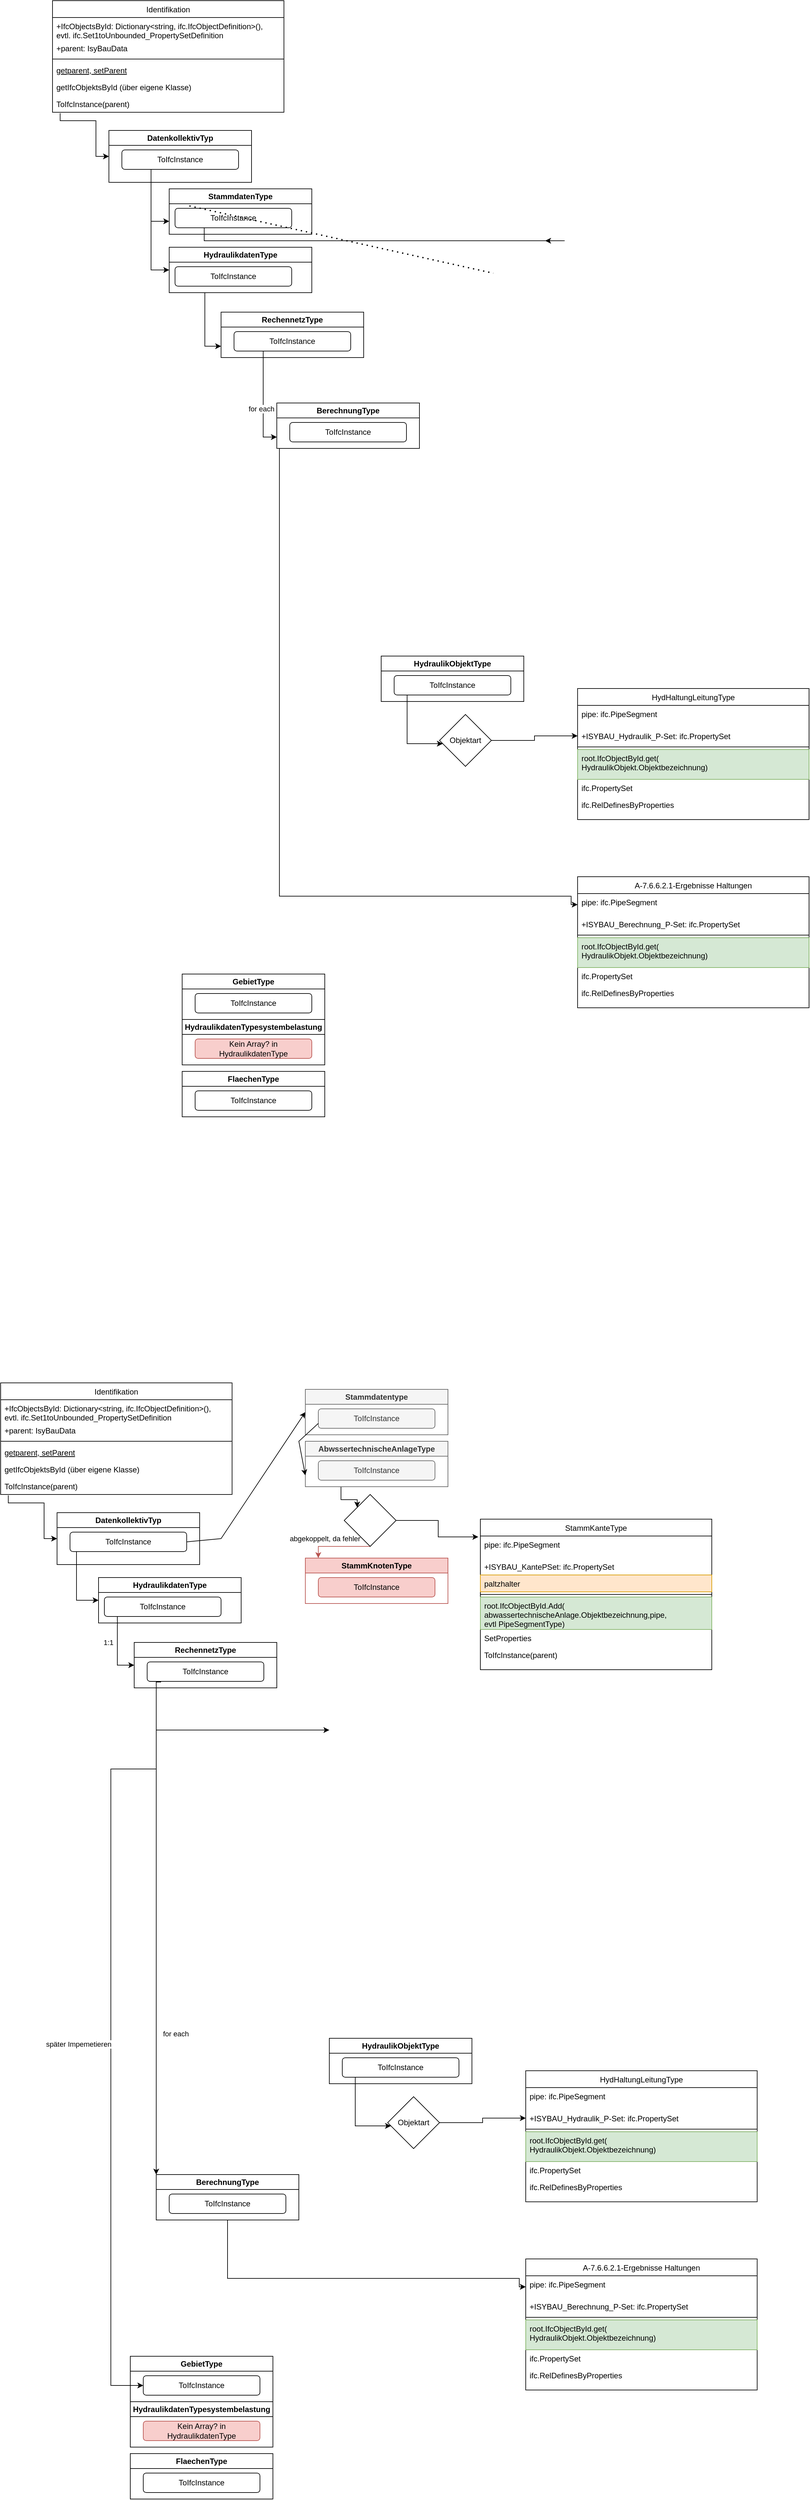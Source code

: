 <mxfile version="27.0.6">
  <diagram id="C5RBs43oDa-KdzZeNtuy" name="Page-1">
    <mxGraphModel dx="1668" dy="2795" grid="1" gridSize="10" guides="1" tooltips="1" connect="1" arrows="1" fold="1" page="1" pageScale="1" pageWidth="827" pageHeight="1169" math="0" shadow="0">
      <root>
        <mxCell id="WIyWlLk6GJQsqaUBKTNV-0" />
        <mxCell id="WIyWlLk6GJQsqaUBKTNV-1" parent="WIyWlLk6GJQsqaUBKTNV-0" />
        <mxCell id="Y7cw4CY2JgSgQnjSolrv-2" value="DatenkollektivTyp" style="swimlane;whiteSpace=wrap;html=1;" parent="WIyWlLk6GJQsqaUBKTNV-1" vertex="1">
          <mxGeometry x="-723" y="220" width="220" height="80" as="geometry" />
        </mxCell>
        <mxCell id="Y7cw4CY2JgSgQnjSolrv-3" value="ToIfcInstance" style="rounded=1;whiteSpace=wrap;html=1;fontSize=12;glass=0;strokeWidth=1;shadow=0;" parent="Y7cw4CY2JgSgQnjSolrv-2" vertex="1">
          <mxGeometry x="20" y="30" width="180" height="30" as="geometry" />
        </mxCell>
        <mxCell id="Y7cw4CY2JgSgQnjSolrv-4" value="" style="endArrow=classic;html=1;rounded=0;entryX=0;entryY=0.5;entryDx=0;entryDy=0;edgeStyle=orthogonalEdgeStyle;exitX=0.033;exitY=1.052;exitDx=0;exitDy=0;exitPerimeter=0;" parent="WIyWlLk6GJQsqaUBKTNV-1" source="SI0b86Gb-RYXk4agLxPK-26" target="Y7cw4CY2JgSgQnjSolrv-2" edge="1">
          <mxGeometry width="50" height="50" relative="1" as="geometry">
            <mxPoint x="-773" y="180" as="sourcePoint" />
            <mxPoint x="-413" y="150" as="targetPoint" />
            <Array as="points">
              <mxPoint x="-798" y="205" />
              <mxPoint x="-743" y="205" />
              <mxPoint x="-743" y="260" />
            </Array>
          </mxGeometry>
        </mxCell>
        <mxCell id="Y7cw4CY2JgSgQnjSolrv-5" value="HydraulikdatenType" style="swimlane;whiteSpace=wrap;html=1;" parent="WIyWlLk6GJQsqaUBKTNV-1" vertex="1">
          <mxGeometry x="-659" y="320" width="220" height="70" as="geometry" />
        </mxCell>
        <mxCell id="Y7cw4CY2JgSgQnjSolrv-6" value="ToIfcInstance" style="rounded=1;whiteSpace=wrap;html=1;fontSize=12;glass=0;strokeWidth=1;shadow=0;" parent="Y7cw4CY2JgSgQnjSolrv-5" vertex="1">
          <mxGeometry x="9" y="30" width="180" height="30" as="geometry" />
        </mxCell>
        <mxCell id="Y7cw4CY2JgSgQnjSolrv-7" value="" style="endArrow=classic;html=1;rounded=0;entryX=0;entryY=0.5;entryDx=0;entryDy=0;edgeStyle=orthogonalEdgeStyle;" parent="WIyWlLk6GJQsqaUBKTNV-1" target="Y7cw4CY2JgSgQnjSolrv-8" edge="1">
          <mxGeometry width="50" height="50" relative="1" as="geometry">
            <mxPoint x="-630" y="380" as="sourcePoint" />
            <mxPoint x="-610" y="455" as="targetPoint" />
            <Array as="points">
              <mxPoint x="-630" y="455" />
            </Array>
          </mxGeometry>
        </mxCell>
        <mxCell id="SI0b86Gb-RYXk4agLxPK-7" value="1:1" style="edgeLabel;html=1;align=center;verticalAlign=middle;resizable=0;points=[];" parent="Y7cw4CY2JgSgQnjSolrv-7" vertex="1" connectable="0">
          <mxGeometry x="-0.346" y="1" relative="1" as="geometry">
            <mxPoint x="-15" y="7" as="offset" />
          </mxGeometry>
        </mxCell>
        <mxCell id="Y7cw4CY2JgSgQnjSolrv-8" value="RechennetzType" style="swimlane;whiteSpace=wrap;html=1;" parent="WIyWlLk6GJQsqaUBKTNV-1" vertex="1">
          <mxGeometry x="-604" y="420" width="220" height="70" as="geometry" />
        </mxCell>
        <mxCell id="Y7cw4CY2JgSgQnjSolrv-9" value="ToIfcInstance" style="rounded=1;whiteSpace=wrap;html=1;fontSize=12;glass=0;strokeWidth=1;shadow=0;" parent="Y7cw4CY2JgSgQnjSolrv-8" vertex="1">
          <mxGeometry x="20" y="30" width="180" height="30" as="geometry" />
        </mxCell>
        <mxCell id="Y7cw4CY2JgSgQnjSolrv-10" value="" style="endArrow=classic;html=1;rounded=0;edgeStyle=orthogonalEdgeStyle;exitX=0.019;exitY=1.004;exitDx=0;exitDy=0;exitPerimeter=0;" parent="WIyWlLk6GJQsqaUBKTNV-1" source="Y7cw4CY2JgSgQnjSolrv-9" edge="1">
          <mxGeometry width="50" height="50" relative="1" as="geometry">
            <mxPoint x="-553" y="480" as="sourcePoint" />
            <mxPoint x="-303" y="555" as="targetPoint" />
            <Array as="points">
              <mxPoint x="-570" y="555" />
            </Array>
          </mxGeometry>
        </mxCell>
        <mxCell id="SI0b86Gb-RYXk4agLxPK-8" value="for each" style="edgeLabel;html=1;align=center;verticalAlign=middle;resizable=0;points=[];" parent="Y7cw4CY2JgSgQnjSolrv-10" vertex="1" connectable="0">
          <mxGeometry x="-0.735" y="-2" relative="1" as="geometry">
            <mxPoint x="32" y="507" as="offset" />
          </mxGeometry>
        </mxCell>
        <mxCell id="Y7cw4CY2JgSgQnjSolrv-11" value="GebietType" style="swimlane;whiteSpace=wrap;html=1;" parent="WIyWlLk6GJQsqaUBKTNV-1" vertex="1">
          <mxGeometry x="-610" y="1520" width="220" height="70" as="geometry" />
        </mxCell>
        <mxCell id="Y7cw4CY2JgSgQnjSolrv-12" value="ToIfcInstance" style="rounded=1;whiteSpace=wrap;html=1;fontSize=12;glass=0;strokeWidth=1;shadow=0;" parent="Y7cw4CY2JgSgQnjSolrv-11" vertex="1">
          <mxGeometry x="20" y="30" width="180" height="30" as="geometry" />
        </mxCell>
        <mxCell id="Y7cw4CY2JgSgQnjSolrv-14" value="FlaechenType" style="swimlane;whiteSpace=wrap;html=1;" parent="WIyWlLk6GJQsqaUBKTNV-1" vertex="1">
          <mxGeometry x="-610" y="1670" width="220" height="70" as="geometry" />
        </mxCell>
        <mxCell id="Y7cw4CY2JgSgQnjSolrv-15" value="ToIfcInstance" style="rounded=1;whiteSpace=wrap;html=1;fontSize=12;glass=0;strokeWidth=1;shadow=0;" parent="Y7cw4CY2JgSgQnjSolrv-14" vertex="1">
          <mxGeometry x="20" y="30" width="180" height="30" as="geometry" />
        </mxCell>
        <mxCell id="Y7cw4CY2JgSgQnjSolrv-17" value="HydraulikdatenTypesystembelastung" style="swimlane;whiteSpace=wrap;html=1;" parent="WIyWlLk6GJQsqaUBKTNV-1" vertex="1">
          <mxGeometry x="-610" y="1590" width="220" height="70" as="geometry" />
        </mxCell>
        <mxCell id="Y7cw4CY2JgSgQnjSolrv-18" value="Kein Array? in HydraulikdatenType" style="rounded=1;whiteSpace=wrap;html=1;fontSize=12;glass=0;strokeWidth=1;shadow=0;fillColor=#f8cecc;strokeColor=#b85450;" parent="Y7cw4CY2JgSgQnjSolrv-17" vertex="1">
          <mxGeometry x="20" y="30" width="180" height="30" as="geometry" />
        </mxCell>
        <mxCell id="SI0b86Gb-RYXk4agLxPK-69" style="edgeStyle=orthogonalEdgeStyle;rounded=0;orthogonalLoop=1;jettySize=auto;html=1;entryX=0;entryY=0.5;entryDx=0;entryDy=0;" parent="WIyWlLk6GJQsqaUBKTNV-1" source="Y7cw4CY2JgSgQnjSolrv-25" target="SI0b86Gb-RYXk4agLxPK-63" edge="1">
          <mxGeometry relative="1" as="geometry">
            <mxPoint x="-10" y="1420.0" as="targetPoint" />
            <Array as="points">
              <mxPoint x="-460" y="1400" />
              <mxPoint x="-10" y="1400" />
              <mxPoint x="-10" y="1413" />
            </Array>
          </mxGeometry>
        </mxCell>
        <mxCell id="Y7cw4CY2JgSgQnjSolrv-25" value="BerechnungType" style="swimlane;whiteSpace=wrap;html=1;" parent="WIyWlLk6GJQsqaUBKTNV-1" vertex="1">
          <mxGeometry x="-570" y="1240" width="220" height="70" as="geometry" />
        </mxCell>
        <mxCell id="Y7cw4CY2JgSgQnjSolrv-26" value="ToIfcInstance" style="rounded=1;whiteSpace=wrap;html=1;fontSize=12;glass=0;strokeWidth=1;shadow=0;" parent="Y7cw4CY2JgSgQnjSolrv-25" vertex="1">
          <mxGeometry x="20" y="30" width="180" height="30" as="geometry" />
        </mxCell>
        <mxCell id="Y7cw4CY2JgSgQnjSolrv-28" value="HydraulikObjektType" style="swimlane;whiteSpace=wrap;html=1;" parent="WIyWlLk6GJQsqaUBKTNV-1" vertex="1">
          <mxGeometry x="-303" y="1030" width="220" height="70" as="geometry" />
        </mxCell>
        <mxCell id="Y7cw4CY2JgSgQnjSolrv-29" value="ToIfcInstance" style="rounded=1;whiteSpace=wrap;html=1;fontSize=12;glass=0;strokeWidth=1;shadow=0;" parent="Y7cw4CY2JgSgQnjSolrv-28" vertex="1">
          <mxGeometry x="20" y="30" width="180" height="30" as="geometry" />
        </mxCell>
        <mxCell id="Y7cw4CY2JgSgQnjSolrv-30" value="" style="endArrow=classic;html=1;rounded=0;edgeStyle=orthogonalEdgeStyle;entryX=0;entryY=0.5;entryDx=0;entryDy=0;" parent="WIyWlLk6GJQsqaUBKTNV-1" source="SI0b86Gb-RYXk4agLxPK-11" target="SI0b86Gb-RYXk4agLxPK-54" edge="1">
          <mxGeometry width="50" height="50" relative="1" as="geometry">
            <mxPoint x="-263" y="1090" as="sourcePoint" />
            <mxPoint x="-23" y="1165" as="targetPoint" />
            <Array as="points" />
          </mxGeometry>
        </mxCell>
        <mxCell id="SI0b86Gb-RYXk4agLxPK-1" value="" style="endArrow=classic;html=1;rounded=0;entryX=0;entryY=0.5;entryDx=0;entryDy=0;edgeStyle=orthogonalEdgeStyle;" parent="WIyWlLk6GJQsqaUBKTNV-1" target="Y7cw4CY2JgSgQnjSolrv-5" edge="1">
          <mxGeometry width="50" height="50" relative="1" as="geometry">
            <mxPoint x="-693" y="280" as="sourcePoint" />
            <mxPoint x="-673" y="355" as="targetPoint" />
            <Array as="points">
              <mxPoint x="-693" y="355" />
            </Array>
          </mxGeometry>
        </mxCell>
        <mxCell id="SI0b86Gb-RYXk4agLxPK-3" value="" style="endArrow=classic;html=1;rounded=0;exitX=1;exitY=0.5;exitDx=0;exitDy=0;entryX=0;entryY=0.5;entryDx=0;entryDy=0;" parent="WIyWlLk6GJQsqaUBKTNV-1" source="Y7cw4CY2JgSgQnjSolrv-3" target="SI0b86Gb-RYXk4agLxPK-4" edge="1">
          <mxGeometry width="50" height="50" relative="1" as="geometry">
            <mxPoint x="-503" y="370" as="sourcePoint" />
            <mxPoint x="-423" y="130" as="targetPoint" />
            <Array as="points">
              <mxPoint x="-470" y="260" />
            </Array>
          </mxGeometry>
        </mxCell>
        <mxCell id="SI0b86Gb-RYXk4agLxPK-4" value="Stammdatentype" style="swimlane;whiteSpace=wrap;html=1;fillColor=#f5f5f5;fontColor=#333333;strokeColor=#666666;" parent="WIyWlLk6GJQsqaUBKTNV-1" vertex="1">
          <mxGeometry x="-340" y="30" width="220" height="70" as="geometry" />
        </mxCell>
        <mxCell id="SI0b86Gb-RYXk4agLxPK-5" value="ToIfcInstance" style="rounded=1;whiteSpace=wrap;html=1;fontSize=12;glass=0;strokeWidth=1;shadow=0;fillColor=#f5f5f5;fontColor=#333333;strokeColor=#666666;" parent="SI0b86Gb-RYXk4agLxPK-4" vertex="1">
          <mxGeometry x="20" y="30" width="180" height="30" as="geometry" />
        </mxCell>
        <mxCell id="SI0b86Gb-RYXk4agLxPK-12" value="" style="endArrow=classic;html=1;rounded=0;edgeStyle=orthogonalEdgeStyle;" parent="WIyWlLk6GJQsqaUBKTNV-1" target="SI0b86Gb-RYXk4agLxPK-11" edge="1">
          <mxGeometry width="50" height="50" relative="1" as="geometry">
            <mxPoint x="-263" y="1090" as="sourcePoint" />
            <mxPoint x="-13" y="1165" as="targetPoint" />
            <Array as="points">
              <mxPoint x="-263" y="1165" />
            </Array>
          </mxGeometry>
        </mxCell>
        <mxCell id="SI0b86Gb-RYXk4agLxPK-11" value="Objektart" style="rhombus;whiteSpace=wrap;html=1;" parent="WIyWlLk6GJQsqaUBKTNV-1" vertex="1">
          <mxGeometry x="-213" y="1120" width="80" height="80" as="geometry" />
        </mxCell>
        <mxCell id="SI0b86Gb-RYXk4agLxPK-17" value="Identifikation" style="swimlane;fontStyle=0;align=center;verticalAlign=top;childLayout=stackLayout;horizontal=1;startSize=26;horizontalStack=0;resizeParent=1;resizeLast=0;collapsible=1;marginBottom=0;rounded=0;shadow=0;strokeWidth=1;" parent="WIyWlLk6GJQsqaUBKTNV-1" vertex="1">
          <mxGeometry x="-810" y="20" width="357" height="172" as="geometry">
            <mxRectangle x="350" y="510" width="160" height="26" as="alternateBounds" />
          </mxGeometry>
        </mxCell>
        <mxCell id="SI0b86Gb-RYXk4agLxPK-18" value="+IfcObjectsById: Dictionary&lt;string, ifc.IfcObjectDefinition&gt;(), &#xa;evtl. ifc.Set1toUnbounded_PropertySetDefinition" style="text;align=left;verticalAlign=top;spacingLeft=4;spacingRight=4;overflow=hidden;rotatable=0;points=[[0,0.5],[1,0.5]];portConstraint=eastwest;" parent="SI0b86Gb-RYXk4agLxPK-17" vertex="1">
          <mxGeometry y="26" width="357" height="34" as="geometry" />
        </mxCell>
        <mxCell id="SI0b86Gb-RYXk4agLxPK-19" value="+parent: IsyBauData " style="text;align=left;verticalAlign=top;spacingLeft=4;spacingRight=4;overflow=hidden;rotatable=0;points=[[0,0.5],[1,0.5]];portConstraint=eastwest;rounded=0;shadow=0;html=0;" parent="SI0b86Gb-RYXk4agLxPK-17" vertex="1">
          <mxGeometry y="60" width="357" height="26" as="geometry" />
        </mxCell>
        <mxCell id="SI0b86Gb-RYXk4agLxPK-20" value="" style="line;html=1;strokeWidth=1;align=left;verticalAlign=middle;spacingTop=-1;spacingLeft=3;spacingRight=3;rotatable=0;labelPosition=right;points=[];portConstraint=eastwest;" parent="SI0b86Gb-RYXk4agLxPK-17" vertex="1">
          <mxGeometry y="86" width="357" height="8" as="geometry" />
        </mxCell>
        <mxCell id="SI0b86Gb-RYXk4agLxPK-21" value="getparent, setParent&#xa;" style="text;align=left;verticalAlign=top;spacingLeft=4;spacingRight=4;overflow=hidden;rotatable=0;points=[[0,0.5],[1,0.5]];portConstraint=eastwest;fontStyle=4" parent="SI0b86Gb-RYXk4agLxPK-17" vertex="1">
          <mxGeometry y="94" width="357" height="26" as="geometry" />
        </mxCell>
        <mxCell id="SI0b86Gb-RYXk4agLxPK-22" value="getIfcObjektsById (über eigene Klasse)" style="text;align=left;verticalAlign=top;spacingLeft=4;spacingRight=4;overflow=hidden;rotatable=0;points=[[0,0.5],[1,0.5]];portConstraint=eastwest;" parent="SI0b86Gb-RYXk4agLxPK-17" vertex="1">
          <mxGeometry y="120" width="357" height="26" as="geometry" />
        </mxCell>
        <mxCell id="SI0b86Gb-RYXk4agLxPK-26" value="ToIfcInstance(parent)" style="text;align=left;verticalAlign=top;spacingLeft=4;spacingRight=4;overflow=hidden;rotatable=0;points=[[0,0.5],[1,0.5]];portConstraint=eastwest;" parent="SI0b86Gb-RYXk4agLxPK-17" vertex="1">
          <mxGeometry y="146" width="357" height="26" as="geometry" />
        </mxCell>
        <mxCell id="SI0b86Gb-RYXk4agLxPK-35" style="edgeStyle=orthogonalEdgeStyle;rounded=0;orthogonalLoop=1;jettySize=auto;html=1;exitX=0.25;exitY=1;exitDx=0;exitDy=0;entryX=0;entryY=0;entryDx=0;entryDy=0;" parent="WIyWlLk6GJQsqaUBKTNV-1" source="SI0b86Gb-RYXk4agLxPK-29" target="SI0b86Gb-RYXk4agLxPK-34" edge="1">
          <mxGeometry relative="1" as="geometry" />
        </mxCell>
        <mxCell id="SI0b86Gb-RYXk4agLxPK-29" value="AbwssertechnischeAnlageType" style="swimlane;whiteSpace=wrap;html=1;fillColor=#f5f5f5;fontColor=#333333;strokeColor=#666666;" parent="WIyWlLk6GJQsqaUBKTNV-1" vertex="1">
          <mxGeometry x="-340" y="110" width="220" height="70" as="geometry" />
        </mxCell>
        <mxCell id="SI0b86Gb-RYXk4agLxPK-30" value="ToIfcInstance" style="rounded=1;whiteSpace=wrap;html=1;fontSize=12;glass=0;strokeWidth=1;shadow=0;fillColor=#f5f5f5;fontColor=#333333;strokeColor=#666666;" parent="SI0b86Gb-RYXk4agLxPK-29" vertex="1">
          <mxGeometry x="20" y="30" width="180" height="30" as="geometry" />
        </mxCell>
        <mxCell id="SI0b86Gb-RYXk4agLxPK-33" value="" style="endArrow=classic;html=1;rounded=0;entryX=0;entryY=0.75;entryDx=0;entryDy=0;exitX=0;exitY=0.75;exitDx=0;exitDy=0;" parent="WIyWlLk6GJQsqaUBKTNV-1" source="SI0b86Gb-RYXk4agLxPK-5" target="SI0b86Gb-RYXk4agLxPK-29" edge="1">
          <mxGeometry width="50" height="50" relative="1" as="geometry">
            <mxPoint x="70" y="480" as="sourcePoint" />
            <mxPoint x="120" y="430" as="targetPoint" />
            <Array as="points">
              <mxPoint x="-350" y="110" />
            </Array>
          </mxGeometry>
        </mxCell>
        <mxCell id="SI0b86Gb-RYXk4agLxPK-36" style="edgeStyle=orthogonalEdgeStyle;rounded=0;orthogonalLoop=1;jettySize=auto;html=1;exitX=1;exitY=0.5;exitDx=0;exitDy=0;entryX=-0.009;entryY=0.118;entryDx=0;entryDy=0;entryPerimeter=0;" parent="WIyWlLk6GJQsqaUBKTNV-1" source="SI0b86Gb-RYXk4agLxPK-34" target="SI0b86Gb-RYXk4agLxPK-45" edge="1">
          <mxGeometry relative="1" as="geometry">
            <mxPoint x="-79.5" y="286.5" as="targetPoint" />
          </mxGeometry>
        </mxCell>
        <mxCell id="SI0b86Gb-RYXk4agLxPK-41" style="edgeStyle=orthogonalEdgeStyle;rounded=0;orthogonalLoop=1;jettySize=auto;html=1;exitX=0.5;exitY=1;exitDx=0;exitDy=0;fillColor=#f8cecc;strokeColor=#b85450;" parent="WIyWlLk6GJQsqaUBKTNV-1" source="SI0b86Gb-RYXk4agLxPK-34" target="SI0b86Gb-RYXk4agLxPK-39" edge="1">
          <mxGeometry relative="1" as="geometry">
            <Array as="points">
              <mxPoint x="-320" y="280" />
              <mxPoint x="-320" y="280" />
            </Array>
          </mxGeometry>
        </mxCell>
        <mxCell id="SI0b86Gb-RYXk4agLxPK-42" value="abgekoppelt, da fehler" style="edgeLabel;html=1;align=center;verticalAlign=middle;resizable=0;points=[];" parent="SI0b86Gb-RYXk4agLxPK-41" vertex="1" connectable="0">
          <mxGeometry x="0.264" y="1" relative="1" as="geometry">
            <mxPoint x="-8" y="-13" as="offset" />
          </mxGeometry>
        </mxCell>
        <mxCell id="SI0b86Gb-RYXk4agLxPK-34" value="" style="rhombus;whiteSpace=wrap;html=1;" parent="WIyWlLk6GJQsqaUBKTNV-1" vertex="1">
          <mxGeometry x="-280" y="192" width="80" height="80" as="geometry" />
        </mxCell>
        <mxCell id="SI0b86Gb-RYXk4agLxPK-39" value="StammKnotenType" style="swimlane;whiteSpace=wrap;html=1;fillColor=#f8cecc;strokeColor=#b85450;" parent="WIyWlLk6GJQsqaUBKTNV-1" vertex="1">
          <mxGeometry x="-340" y="290" width="220" height="70" as="geometry" />
        </mxCell>
        <mxCell id="SI0b86Gb-RYXk4agLxPK-40" value="ToIfcInstance" style="rounded=1;whiteSpace=wrap;html=1;fontSize=12;glass=0;strokeWidth=1;shadow=0;fillColor=#f8cecc;strokeColor=#b85450;" parent="SI0b86Gb-RYXk4agLxPK-39" vertex="1">
          <mxGeometry x="20" y="30" width="180" height="30" as="geometry" />
        </mxCell>
        <mxCell id="SI0b86Gb-RYXk4agLxPK-45" value="StammKanteType" style="swimlane;fontStyle=0;align=center;verticalAlign=top;childLayout=stackLayout;horizontal=1;startSize=26;horizontalStack=0;resizeParent=1;resizeLast=0;collapsible=1;marginBottom=0;rounded=0;shadow=0;strokeWidth=1;" parent="WIyWlLk6GJQsqaUBKTNV-1" vertex="1">
          <mxGeometry x="-70" y="230" width="357" height="232" as="geometry">
            <mxRectangle x="350" y="510" width="160" height="26" as="alternateBounds" />
          </mxGeometry>
        </mxCell>
        <mxCell id="SI0b86Gb-RYXk4agLxPK-46" value="pipe: ifc.PipeSegment" style="text;align=left;verticalAlign=top;spacingLeft=4;spacingRight=4;overflow=hidden;rotatable=0;points=[[0,0.5],[1,0.5]];portConstraint=eastwest;" parent="SI0b86Gb-RYXk4agLxPK-45" vertex="1">
          <mxGeometry y="26" width="357" height="34" as="geometry" />
        </mxCell>
        <mxCell id="SI0b86Gb-RYXk4agLxPK-59" value="+ISYBAU_KantePSet: ifc.PropertySet " style="text;align=left;verticalAlign=top;spacingLeft=4;spacingRight=4;overflow=hidden;rotatable=0;points=[[0,0.5],[1,0.5]];portConstraint=eastwest;rounded=0;shadow=0;html=0;" parent="SI0b86Gb-RYXk4agLxPK-45" vertex="1">
          <mxGeometry y="60" width="357" height="26" as="geometry" />
        </mxCell>
        <mxCell id="SI0b86Gb-RYXk4agLxPK-47" value="paltzhalter" style="text;align=left;verticalAlign=top;spacingLeft=4;spacingRight=4;overflow=hidden;rotatable=0;points=[[0,0.5],[1,0.5]];portConstraint=eastwest;rounded=0;shadow=0;html=0;fillColor=#ffe6cc;strokeColor=#d79b00;" parent="SI0b86Gb-RYXk4agLxPK-45" vertex="1">
          <mxGeometry y="86" width="357" height="26" as="geometry" />
        </mxCell>
        <mxCell id="SI0b86Gb-RYXk4agLxPK-48" value="" style="line;html=1;strokeWidth=1;align=left;verticalAlign=middle;spacingTop=-1;spacingLeft=3;spacingRight=3;rotatable=0;labelPosition=right;points=[];portConstraint=eastwest;" parent="SI0b86Gb-RYXk4agLxPK-45" vertex="1">
          <mxGeometry y="112" width="357" height="8" as="geometry" />
        </mxCell>
        <mxCell id="SI0b86Gb-RYXk4agLxPK-49" value="root.IfcObjectById.Add(&#xa;abwassertechnischeAnlage.Objektbezeichnung,pipe, &#xa;evtl PipeSegmentType)" style="text;align=left;verticalAlign=top;spacingLeft=4;spacingRight=4;overflow=hidden;rotatable=0;points=[[0,0.5],[1,0.5]];portConstraint=eastwest;fontStyle=0;fillColor=#d5e8d4;strokeColor=#82b366;" parent="SI0b86Gb-RYXk4agLxPK-45" vertex="1">
          <mxGeometry y="120" width="357" height="50" as="geometry" />
        </mxCell>
        <mxCell id="SI0b86Gb-RYXk4agLxPK-50" value="SetProperties" style="text;align=left;verticalAlign=top;spacingLeft=4;spacingRight=4;overflow=hidden;rotatable=0;points=[[0,0.5],[1,0.5]];portConstraint=eastwest;" parent="SI0b86Gb-RYXk4agLxPK-45" vertex="1">
          <mxGeometry y="170" width="357" height="26" as="geometry" />
        </mxCell>
        <mxCell id="SI0b86Gb-RYXk4agLxPK-51" value="ToIfcInstance(parent)" style="text;align=left;verticalAlign=top;spacingLeft=4;spacingRight=4;overflow=hidden;rotatable=0;points=[[0,0.5],[1,0.5]];portConstraint=eastwest;" parent="SI0b86Gb-RYXk4agLxPK-45" vertex="1">
          <mxGeometry y="196" width="357" height="26" as="geometry" />
        </mxCell>
        <mxCell id="SI0b86Gb-RYXk4agLxPK-52" value="HydHaltungLeitungType" style="swimlane;fontStyle=0;align=center;verticalAlign=top;childLayout=stackLayout;horizontal=1;startSize=26;horizontalStack=0;resizeParent=1;resizeLast=0;collapsible=1;marginBottom=0;rounded=0;shadow=0;strokeWidth=1;" parent="WIyWlLk6GJQsqaUBKTNV-1" vertex="1">
          <mxGeometry y="1080" width="357" height="202" as="geometry">
            <mxRectangle x="350" y="510" width="160" height="26" as="alternateBounds" />
          </mxGeometry>
        </mxCell>
        <mxCell id="SI0b86Gb-RYXk4agLxPK-53" value="pipe: ifc.PipeSegment" style="text;align=left;verticalAlign=top;spacingLeft=4;spacingRight=4;overflow=hidden;rotatable=0;points=[[0,0.5],[1,0.5]];portConstraint=eastwest;" parent="SI0b86Gb-RYXk4agLxPK-52" vertex="1">
          <mxGeometry y="26" width="357" height="34" as="geometry" />
        </mxCell>
        <mxCell id="SI0b86Gb-RYXk4agLxPK-54" value="+ISYBAU_Hydraulik_P-Set: ifc.PropertySet " style="text;align=left;verticalAlign=top;spacingLeft=4;spacingRight=4;overflow=hidden;rotatable=0;points=[[0,0.5],[1,0.5]];portConstraint=eastwest;rounded=0;shadow=0;html=0;" parent="SI0b86Gb-RYXk4agLxPK-52" vertex="1">
          <mxGeometry y="60" width="357" height="26" as="geometry" />
        </mxCell>
        <mxCell id="SI0b86Gb-RYXk4agLxPK-55" value="" style="line;html=1;strokeWidth=1;align=left;verticalAlign=middle;spacingTop=-1;spacingLeft=3;spacingRight=3;rotatable=0;labelPosition=right;points=[];portConstraint=eastwest;" parent="SI0b86Gb-RYXk4agLxPK-52" vertex="1">
          <mxGeometry y="86" width="357" height="8" as="geometry" />
        </mxCell>
        <mxCell id="SI0b86Gb-RYXk4agLxPK-56" value="root.IfcObjectById.get(&#xa;HydraulikObjekt.Objektbezeichnung)" style="text;align=left;verticalAlign=top;spacingLeft=4;spacingRight=4;overflow=hidden;rotatable=0;points=[[0,0.5],[1,0.5]];portConstraint=eastwest;fontStyle=0;fillColor=#d5e8d4;strokeColor=#82b366;" parent="SI0b86Gb-RYXk4agLxPK-52" vertex="1">
          <mxGeometry y="94" width="357" height="46" as="geometry" />
        </mxCell>
        <mxCell id="SI0b86Gb-RYXk4agLxPK-57" value="ifc.PropertySet" style="text;align=left;verticalAlign=top;spacingLeft=4;spacingRight=4;overflow=hidden;rotatable=0;points=[[0,0.5],[1,0.5]];portConstraint=eastwest;" parent="SI0b86Gb-RYXk4agLxPK-52" vertex="1">
          <mxGeometry y="140" width="357" height="26" as="geometry" />
        </mxCell>
        <mxCell id="SI0b86Gb-RYXk4agLxPK-58" value="ifc.RelDefinesByProperties" style="text;align=left;verticalAlign=top;spacingLeft=4;spacingRight=4;overflow=hidden;rotatable=0;points=[[0,0.5],[1,0.5]];portConstraint=eastwest;" parent="SI0b86Gb-RYXk4agLxPK-52" vertex="1">
          <mxGeometry y="166" width="357" height="26" as="geometry" />
        </mxCell>
        <mxCell id="SI0b86Gb-RYXk4agLxPK-9" value="" style="endArrow=classic;html=1;rounded=0;entryX=0;entryY=0.5;entryDx=0;entryDy=0;edgeStyle=orthogonalEdgeStyle;exitX=0.018;exitY=1;exitDx=0;exitDy=0;exitPerimeter=0;" parent="WIyWlLk6GJQsqaUBKTNV-1" source="Y7cw4CY2JgSgQnjSolrv-9" target="Y7cw4CY2JgSgQnjSolrv-12" edge="1">
          <mxGeometry width="50" height="50" relative="1" as="geometry">
            <mxPoint x="-563" y="470" as="sourcePoint" />
            <mxPoint x="-543" y="545" as="targetPoint" />
            <Array as="points">
              <mxPoint x="-563" y="480" />
              <mxPoint x="-570" y="481" />
              <mxPoint x="-570" y="615" />
              <mxPoint x="-640" y="615" />
              <mxPoint x="-640" y="1055" />
            </Array>
          </mxGeometry>
        </mxCell>
        <mxCell id="SI0b86Gb-RYXk4agLxPK-10" value="später Impemetieren" style="edgeLabel;html=1;align=center;verticalAlign=middle;resizable=0;points=[];" parent="SI0b86Gb-RYXk4agLxPK-9" vertex="1" connectable="0">
          <mxGeometry x="0.043" y="-3" relative="1" as="geometry">
            <mxPoint x="-47" y="12" as="offset" />
          </mxGeometry>
        </mxCell>
        <mxCell id="SI0b86Gb-RYXk4agLxPK-61" value="" style="endArrow=classic;html=1;rounded=0;entryX=0;entryY=0;entryDx=0;entryDy=0;" parent="WIyWlLk6GJQsqaUBKTNV-1" target="Y7cw4CY2JgSgQnjSolrv-25" edge="1">
          <mxGeometry width="50" height="50" relative="1" as="geometry">
            <mxPoint x="-570" y="490" as="sourcePoint" />
            <mxPoint x="-310" y="530" as="targetPoint" />
            <Array as="points">
              <mxPoint x="-570" y="610" />
            </Array>
          </mxGeometry>
        </mxCell>
        <mxCell id="SI0b86Gb-RYXk4agLxPK-62" value="A-7.6.6.2.1-Ergebnisse Haltungen" style="swimlane;fontStyle=0;align=center;verticalAlign=top;childLayout=stackLayout;horizontal=1;startSize=26;horizontalStack=0;resizeParent=1;resizeLast=0;collapsible=1;marginBottom=0;rounded=0;shadow=0;strokeWidth=1;" parent="WIyWlLk6GJQsqaUBKTNV-1" vertex="1">
          <mxGeometry y="1370" width="357" height="202" as="geometry">
            <mxRectangle x="350" y="510" width="160" height="26" as="alternateBounds" />
          </mxGeometry>
        </mxCell>
        <mxCell id="SI0b86Gb-RYXk4agLxPK-63" value="pipe: ifc.PipeSegment" style="text;align=left;verticalAlign=top;spacingLeft=4;spacingRight=4;overflow=hidden;rotatable=0;points=[[0,0.5],[1,0.5]];portConstraint=eastwest;" parent="SI0b86Gb-RYXk4agLxPK-62" vertex="1">
          <mxGeometry y="26" width="357" height="34" as="geometry" />
        </mxCell>
        <mxCell id="SI0b86Gb-RYXk4agLxPK-64" value="+ISYBAU_Berechnung_P-Set: ifc.PropertySet " style="text;align=left;verticalAlign=top;spacingLeft=4;spacingRight=4;overflow=hidden;rotatable=0;points=[[0,0.5],[1,0.5]];portConstraint=eastwest;rounded=0;shadow=0;html=0;" parent="SI0b86Gb-RYXk4agLxPK-62" vertex="1">
          <mxGeometry y="60" width="357" height="26" as="geometry" />
        </mxCell>
        <mxCell id="SI0b86Gb-RYXk4agLxPK-65" value="" style="line;html=1;strokeWidth=1;align=left;verticalAlign=middle;spacingTop=-1;spacingLeft=3;spacingRight=3;rotatable=0;labelPosition=right;points=[];portConstraint=eastwest;" parent="SI0b86Gb-RYXk4agLxPK-62" vertex="1">
          <mxGeometry y="86" width="357" height="8" as="geometry" />
        </mxCell>
        <mxCell id="SI0b86Gb-RYXk4agLxPK-66" value="root.IfcObjectById.get(&#xa;HydraulikObjekt.Objektbezeichnung)" style="text;align=left;verticalAlign=top;spacingLeft=4;spacingRight=4;overflow=hidden;rotatable=0;points=[[0,0.5],[1,0.5]];portConstraint=eastwest;fontStyle=0;fillColor=#d5e8d4;strokeColor=#82b366;" parent="SI0b86Gb-RYXk4agLxPK-62" vertex="1">
          <mxGeometry y="94" width="357" height="46" as="geometry" />
        </mxCell>
        <mxCell id="SI0b86Gb-RYXk4agLxPK-67" value="ifc.PropertySet" style="text;align=left;verticalAlign=top;spacingLeft=4;spacingRight=4;overflow=hidden;rotatable=0;points=[[0,0.5],[1,0.5]];portConstraint=eastwest;" parent="SI0b86Gb-RYXk4agLxPK-62" vertex="1">
          <mxGeometry y="140" width="357" height="26" as="geometry" />
        </mxCell>
        <mxCell id="SI0b86Gb-RYXk4agLxPK-68" value="ifc.RelDefinesByProperties" style="text;align=left;verticalAlign=top;spacingLeft=4;spacingRight=4;overflow=hidden;rotatable=0;points=[[0,0.5],[1,0.5]];portConstraint=eastwest;" parent="SI0b86Gb-RYXk4agLxPK-62" vertex="1">
          <mxGeometry y="166" width="357" height="26" as="geometry" />
        </mxCell>
        <mxCell id="9Q_PbebRLOP6VuBMucOX-0" value="DatenkollektivTyp" style="swimlane;whiteSpace=wrap;html=1;" vertex="1" parent="WIyWlLk6GJQsqaUBKTNV-1">
          <mxGeometry x="-643" y="-1910" width="220" height="80" as="geometry" />
        </mxCell>
        <mxCell id="9Q_PbebRLOP6VuBMucOX-75" style="edgeStyle=orthogonalEdgeStyle;rounded=0;orthogonalLoop=1;jettySize=auto;html=1;exitX=0.25;exitY=1;exitDx=0;exitDy=0;" edge="1" parent="9Q_PbebRLOP6VuBMucOX-0" source="9Q_PbebRLOP6VuBMucOX-1">
          <mxGeometry relative="1" as="geometry">
            <mxPoint x="93" y="140" as="targetPoint" />
            <Array as="points">
              <mxPoint x="65" y="140" />
            </Array>
          </mxGeometry>
        </mxCell>
        <mxCell id="9Q_PbebRLOP6VuBMucOX-1" value="ToIfcInstance" style="rounded=1;whiteSpace=wrap;html=1;fontSize=12;glass=0;strokeWidth=1;shadow=0;" vertex="1" parent="9Q_PbebRLOP6VuBMucOX-0">
          <mxGeometry x="20" y="30" width="180" height="30" as="geometry" />
        </mxCell>
        <mxCell id="9Q_PbebRLOP6VuBMucOX-2" value="" style="endArrow=classic;html=1;rounded=0;entryX=0;entryY=0.5;entryDx=0;entryDy=0;edgeStyle=orthogonalEdgeStyle;exitX=0.033;exitY=1.052;exitDx=0;exitDy=0;exitPerimeter=0;" edge="1" parent="WIyWlLk6GJQsqaUBKTNV-1" source="9Q_PbebRLOP6VuBMucOX-35" target="9Q_PbebRLOP6VuBMucOX-0">
          <mxGeometry width="50" height="50" relative="1" as="geometry">
            <mxPoint x="-693" y="-1950" as="sourcePoint" />
            <mxPoint x="-333" y="-1980" as="targetPoint" />
            <Array as="points">
              <mxPoint x="-718" y="-1925" />
              <mxPoint x="-663" y="-1925" />
              <mxPoint x="-663" y="-1870" />
            </Array>
          </mxGeometry>
        </mxCell>
        <mxCell id="9Q_PbebRLOP6VuBMucOX-77" style="edgeStyle=orthogonalEdgeStyle;rounded=0;orthogonalLoop=1;jettySize=auto;html=1;exitX=0.25;exitY=1;exitDx=0;exitDy=0;entryX=0;entryY=0.75;entryDx=0;entryDy=0;" edge="1" parent="WIyWlLk6GJQsqaUBKTNV-1" source="9Q_PbebRLOP6VuBMucOX-3" target="9Q_PbebRLOP6VuBMucOX-7">
          <mxGeometry relative="1" as="geometry">
            <mxPoint x="-495.412" y="-1630" as="targetPoint" />
          </mxGeometry>
        </mxCell>
        <mxCell id="9Q_PbebRLOP6VuBMucOX-3" value="HydraulikdatenType" style="swimlane;whiteSpace=wrap;html=1;" vertex="1" parent="WIyWlLk6GJQsqaUBKTNV-1">
          <mxGeometry x="-550" y="-1730" width="220" height="70" as="geometry" />
        </mxCell>
        <mxCell id="9Q_PbebRLOP6VuBMucOX-4" value="ToIfcInstance" style="rounded=1;whiteSpace=wrap;html=1;fontSize=12;glass=0;strokeWidth=1;shadow=0;" vertex="1" parent="9Q_PbebRLOP6VuBMucOX-3">
          <mxGeometry x="9" y="30" width="180" height="30" as="geometry" />
        </mxCell>
        <mxCell id="9Q_PbebRLOP6VuBMucOX-7" value="RechennetzType" style="swimlane;whiteSpace=wrap;html=1;" vertex="1" parent="WIyWlLk6GJQsqaUBKTNV-1">
          <mxGeometry x="-470" y="-1630" width="220" height="70" as="geometry" />
        </mxCell>
        <mxCell id="9Q_PbebRLOP6VuBMucOX-8" value="ToIfcInstance" style="rounded=1;whiteSpace=wrap;html=1;fontSize=12;glass=0;strokeWidth=1;shadow=0;" vertex="1" parent="9Q_PbebRLOP6VuBMucOX-7">
          <mxGeometry x="20" y="30" width="180" height="30" as="geometry" />
        </mxCell>
        <mxCell id="9Q_PbebRLOP6VuBMucOX-11" value="GebietType" style="swimlane;whiteSpace=wrap;html=1;" vertex="1" parent="WIyWlLk6GJQsqaUBKTNV-1">
          <mxGeometry x="-530" y="-610" width="220" height="70" as="geometry" />
        </mxCell>
        <mxCell id="9Q_PbebRLOP6VuBMucOX-12" value="ToIfcInstance" style="rounded=1;whiteSpace=wrap;html=1;fontSize=12;glass=0;strokeWidth=1;shadow=0;" vertex="1" parent="9Q_PbebRLOP6VuBMucOX-11">
          <mxGeometry x="20" y="30" width="180" height="30" as="geometry" />
        </mxCell>
        <mxCell id="9Q_PbebRLOP6VuBMucOX-13" value="FlaechenType" style="swimlane;whiteSpace=wrap;html=1;" vertex="1" parent="WIyWlLk6GJQsqaUBKTNV-1">
          <mxGeometry x="-530" y="-460" width="220" height="70" as="geometry" />
        </mxCell>
        <mxCell id="9Q_PbebRLOP6VuBMucOX-14" value="ToIfcInstance" style="rounded=1;whiteSpace=wrap;html=1;fontSize=12;glass=0;strokeWidth=1;shadow=0;" vertex="1" parent="9Q_PbebRLOP6VuBMucOX-13">
          <mxGeometry x="20" y="30" width="180" height="30" as="geometry" />
        </mxCell>
        <mxCell id="9Q_PbebRLOP6VuBMucOX-15" value="HydraulikdatenTypesystembelastung" style="swimlane;whiteSpace=wrap;html=1;" vertex="1" parent="WIyWlLk6GJQsqaUBKTNV-1">
          <mxGeometry x="-530" y="-540" width="220" height="70" as="geometry" />
        </mxCell>
        <mxCell id="9Q_PbebRLOP6VuBMucOX-16" value="Kein Array? in HydraulikdatenType" style="rounded=1;whiteSpace=wrap;html=1;fontSize=12;glass=0;strokeWidth=1;shadow=0;fillColor=#f8cecc;strokeColor=#b85450;" vertex="1" parent="9Q_PbebRLOP6VuBMucOX-15">
          <mxGeometry x="20" y="30" width="180" height="30" as="geometry" />
        </mxCell>
        <mxCell id="9Q_PbebRLOP6VuBMucOX-17" style="edgeStyle=orthogonalEdgeStyle;rounded=0;orthogonalLoop=1;jettySize=auto;html=1;entryX=0;entryY=0.5;entryDx=0;entryDy=0;" edge="1" parent="WIyWlLk6GJQsqaUBKTNV-1" source="9Q_PbebRLOP6VuBMucOX-18" target="9Q_PbebRLOP6VuBMucOX-65">
          <mxGeometry relative="1" as="geometry">
            <mxPoint x="70" y="-710.0" as="targetPoint" />
            <Array as="points">
              <mxPoint x="-380" y="-730" />
              <mxPoint x="70" y="-730" />
              <mxPoint x="70" y="-717" />
            </Array>
          </mxGeometry>
        </mxCell>
        <mxCell id="9Q_PbebRLOP6VuBMucOX-18" value="BerechnungType" style="swimlane;whiteSpace=wrap;html=1;" vertex="1" parent="WIyWlLk6GJQsqaUBKTNV-1">
          <mxGeometry x="-384" y="-1490" width="220" height="70" as="geometry" />
        </mxCell>
        <mxCell id="9Q_PbebRLOP6VuBMucOX-19" value="ToIfcInstance" style="rounded=1;whiteSpace=wrap;html=1;fontSize=12;glass=0;strokeWidth=1;shadow=0;" vertex="1" parent="9Q_PbebRLOP6VuBMucOX-18">
          <mxGeometry x="20" y="30" width="180" height="30" as="geometry" />
        </mxCell>
        <mxCell id="9Q_PbebRLOP6VuBMucOX-20" value="HydraulikObjektType" style="swimlane;whiteSpace=wrap;html=1;" vertex="1" parent="WIyWlLk6GJQsqaUBKTNV-1">
          <mxGeometry x="-223" y="-1100" width="220" height="70" as="geometry" />
        </mxCell>
        <mxCell id="9Q_PbebRLOP6VuBMucOX-21" value="ToIfcInstance" style="rounded=1;whiteSpace=wrap;html=1;fontSize=12;glass=0;strokeWidth=1;shadow=0;" vertex="1" parent="9Q_PbebRLOP6VuBMucOX-20">
          <mxGeometry x="20" y="30" width="180" height="30" as="geometry" />
        </mxCell>
        <mxCell id="9Q_PbebRLOP6VuBMucOX-22" value="" style="endArrow=classic;html=1;rounded=0;edgeStyle=orthogonalEdgeStyle;entryX=0;entryY=0.5;entryDx=0;entryDy=0;" edge="1" parent="WIyWlLk6GJQsqaUBKTNV-1" source="9Q_PbebRLOP6VuBMucOX-28" target="9Q_PbebRLOP6VuBMucOX-56">
          <mxGeometry width="50" height="50" relative="1" as="geometry">
            <mxPoint x="-183" y="-1040" as="sourcePoint" />
            <mxPoint x="57" y="-965" as="targetPoint" />
            <Array as="points" />
          </mxGeometry>
        </mxCell>
        <mxCell id="9Q_PbebRLOP6VuBMucOX-27" value="" style="endArrow=classic;html=1;rounded=0;edgeStyle=orthogonalEdgeStyle;" edge="1" parent="WIyWlLk6GJQsqaUBKTNV-1" target="9Q_PbebRLOP6VuBMucOX-28">
          <mxGeometry width="50" height="50" relative="1" as="geometry">
            <mxPoint x="-183" y="-1040" as="sourcePoint" />
            <mxPoint x="67" y="-965" as="targetPoint" />
            <Array as="points">
              <mxPoint x="-183" y="-965" />
            </Array>
          </mxGeometry>
        </mxCell>
        <mxCell id="9Q_PbebRLOP6VuBMucOX-28" value="Objektart" style="rhombus;whiteSpace=wrap;html=1;" vertex="1" parent="WIyWlLk6GJQsqaUBKTNV-1">
          <mxGeometry x="-133" y="-1010" width="80" height="80" as="geometry" />
        </mxCell>
        <mxCell id="9Q_PbebRLOP6VuBMucOX-29" value="Identifikation" style="swimlane;fontStyle=0;align=center;verticalAlign=top;childLayout=stackLayout;horizontal=1;startSize=26;horizontalStack=0;resizeParent=1;resizeLast=0;collapsible=1;marginBottom=0;rounded=0;shadow=0;strokeWidth=1;" vertex="1" parent="WIyWlLk6GJQsqaUBKTNV-1">
          <mxGeometry x="-730" y="-2110" width="357" height="172" as="geometry">
            <mxRectangle x="350" y="510" width="160" height="26" as="alternateBounds" />
          </mxGeometry>
        </mxCell>
        <mxCell id="9Q_PbebRLOP6VuBMucOX-30" value="+IfcObjectsById: Dictionary&lt;string, ifc.IfcObjectDefinition&gt;(), &#xa;evtl. ifc.Set1toUnbounded_PropertySetDefinition" style="text;align=left;verticalAlign=top;spacingLeft=4;spacingRight=4;overflow=hidden;rotatable=0;points=[[0,0.5],[1,0.5]];portConstraint=eastwest;" vertex="1" parent="9Q_PbebRLOP6VuBMucOX-29">
          <mxGeometry y="26" width="357" height="34" as="geometry" />
        </mxCell>
        <mxCell id="9Q_PbebRLOP6VuBMucOX-31" value="+parent: IsyBauData " style="text;align=left;verticalAlign=top;spacingLeft=4;spacingRight=4;overflow=hidden;rotatable=0;points=[[0,0.5],[1,0.5]];portConstraint=eastwest;rounded=0;shadow=0;html=0;" vertex="1" parent="9Q_PbebRLOP6VuBMucOX-29">
          <mxGeometry y="60" width="357" height="26" as="geometry" />
        </mxCell>
        <mxCell id="9Q_PbebRLOP6VuBMucOX-32" value="" style="line;html=1;strokeWidth=1;align=left;verticalAlign=middle;spacingTop=-1;spacingLeft=3;spacingRight=3;rotatable=0;labelPosition=right;points=[];portConstraint=eastwest;" vertex="1" parent="9Q_PbebRLOP6VuBMucOX-29">
          <mxGeometry y="86" width="357" height="8" as="geometry" />
        </mxCell>
        <mxCell id="9Q_PbebRLOP6VuBMucOX-33" value="getparent, setParent&#xa;" style="text;align=left;verticalAlign=top;spacingLeft=4;spacingRight=4;overflow=hidden;rotatable=0;points=[[0,0.5],[1,0.5]];portConstraint=eastwest;fontStyle=4" vertex="1" parent="9Q_PbebRLOP6VuBMucOX-29">
          <mxGeometry y="94" width="357" height="26" as="geometry" />
        </mxCell>
        <mxCell id="9Q_PbebRLOP6VuBMucOX-34" value="getIfcObjektsById (über eigene Klasse)" style="text;align=left;verticalAlign=top;spacingLeft=4;spacingRight=4;overflow=hidden;rotatable=0;points=[[0,0.5],[1,0.5]];portConstraint=eastwest;" vertex="1" parent="9Q_PbebRLOP6VuBMucOX-29">
          <mxGeometry y="120" width="357" height="26" as="geometry" />
        </mxCell>
        <mxCell id="9Q_PbebRLOP6VuBMucOX-35" value="ToIfcInstance(parent)" style="text;align=left;verticalAlign=top;spacingLeft=4;spacingRight=4;overflow=hidden;rotatable=0;points=[[0,0.5],[1,0.5]];portConstraint=eastwest;" vertex="1" parent="9Q_PbebRLOP6VuBMucOX-29">
          <mxGeometry y="146" width="357" height="26" as="geometry" />
        </mxCell>
        <mxCell id="9Q_PbebRLOP6VuBMucOX-54" value="HydHaltungLeitungType" style="swimlane;fontStyle=0;align=center;verticalAlign=top;childLayout=stackLayout;horizontal=1;startSize=26;horizontalStack=0;resizeParent=1;resizeLast=0;collapsible=1;marginBottom=0;rounded=0;shadow=0;strokeWidth=1;" vertex="1" parent="WIyWlLk6GJQsqaUBKTNV-1">
          <mxGeometry x="80" y="-1050" width="357" height="202" as="geometry">
            <mxRectangle x="350" y="510" width="160" height="26" as="alternateBounds" />
          </mxGeometry>
        </mxCell>
        <mxCell id="9Q_PbebRLOP6VuBMucOX-55" value="pipe: ifc.PipeSegment" style="text;align=left;verticalAlign=top;spacingLeft=4;spacingRight=4;overflow=hidden;rotatable=0;points=[[0,0.5],[1,0.5]];portConstraint=eastwest;" vertex="1" parent="9Q_PbebRLOP6VuBMucOX-54">
          <mxGeometry y="26" width="357" height="34" as="geometry" />
        </mxCell>
        <mxCell id="9Q_PbebRLOP6VuBMucOX-56" value="+ISYBAU_Hydraulik_P-Set: ifc.PropertySet " style="text;align=left;verticalAlign=top;spacingLeft=4;spacingRight=4;overflow=hidden;rotatable=0;points=[[0,0.5],[1,0.5]];portConstraint=eastwest;rounded=0;shadow=0;html=0;" vertex="1" parent="9Q_PbebRLOP6VuBMucOX-54">
          <mxGeometry y="60" width="357" height="26" as="geometry" />
        </mxCell>
        <mxCell id="9Q_PbebRLOP6VuBMucOX-57" value="" style="line;html=1;strokeWidth=1;align=left;verticalAlign=middle;spacingTop=-1;spacingLeft=3;spacingRight=3;rotatable=0;labelPosition=right;points=[];portConstraint=eastwest;" vertex="1" parent="9Q_PbebRLOP6VuBMucOX-54">
          <mxGeometry y="86" width="357" height="8" as="geometry" />
        </mxCell>
        <mxCell id="9Q_PbebRLOP6VuBMucOX-58" value="root.IfcObjectById.get(&#xa;HydraulikObjekt.Objektbezeichnung)" style="text;align=left;verticalAlign=top;spacingLeft=4;spacingRight=4;overflow=hidden;rotatable=0;points=[[0,0.5],[1,0.5]];portConstraint=eastwest;fontStyle=0;fillColor=#d5e8d4;strokeColor=#82b366;" vertex="1" parent="9Q_PbebRLOP6VuBMucOX-54">
          <mxGeometry y="94" width="357" height="46" as="geometry" />
        </mxCell>
        <mxCell id="9Q_PbebRLOP6VuBMucOX-59" value="ifc.PropertySet" style="text;align=left;verticalAlign=top;spacingLeft=4;spacingRight=4;overflow=hidden;rotatable=0;points=[[0,0.5],[1,0.5]];portConstraint=eastwest;" vertex="1" parent="9Q_PbebRLOP6VuBMucOX-54">
          <mxGeometry y="140" width="357" height="26" as="geometry" />
        </mxCell>
        <mxCell id="9Q_PbebRLOP6VuBMucOX-60" value="ifc.RelDefinesByProperties" style="text;align=left;verticalAlign=top;spacingLeft=4;spacingRight=4;overflow=hidden;rotatable=0;points=[[0,0.5],[1,0.5]];portConstraint=eastwest;" vertex="1" parent="9Q_PbebRLOP6VuBMucOX-54">
          <mxGeometry y="166" width="357" height="26" as="geometry" />
        </mxCell>
        <mxCell id="9Q_PbebRLOP6VuBMucOX-64" value="A-7.6.6.2.1-Ergebnisse Haltungen" style="swimlane;fontStyle=0;align=center;verticalAlign=top;childLayout=stackLayout;horizontal=1;startSize=26;horizontalStack=0;resizeParent=1;resizeLast=0;collapsible=1;marginBottom=0;rounded=0;shadow=0;strokeWidth=1;" vertex="1" parent="WIyWlLk6GJQsqaUBKTNV-1">
          <mxGeometry x="80" y="-760" width="357" height="202" as="geometry">
            <mxRectangle x="350" y="510" width="160" height="26" as="alternateBounds" />
          </mxGeometry>
        </mxCell>
        <mxCell id="9Q_PbebRLOP6VuBMucOX-65" value="pipe: ifc.PipeSegment" style="text;align=left;verticalAlign=top;spacingLeft=4;spacingRight=4;overflow=hidden;rotatable=0;points=[[0,0.5],[1,0.5]];portConstraint=eastwest;" vertex="1" parent="9Q_PbebRLOP6VuBMucOX-64">
          <mxGeometry y="26" width="357" height="34" as="geometry" />
        </mxCell>
        <mxCell id="9Q_PbebRLOP6VuBMucOX-66" value="+ISYBAU_Berechnung_P-Set: ifc.PropertySet " style="text;align=left;verticalAlign=top;spacingLeft=4;spacingRight=4;overflow=hidden;rotatable=0;points=[[0,0.5],[1,0.5]];portConstraint=eastwest;rounded=0;shadow=0;html=0;" vertex="1" parent="9Q_PbebRLOP6VuBMucOX-64">
          <mxGeometry y="60" width="357" height="26" as="geometry" />
        </mxCell>
        <mxCell id="9Q_PbebRLOP6VuBMucOX-67" value="" style="line;html=1;strokeWidth=1;align=left;verticalAlign=middle;spacingTop=-1;spacingLeft=3;spacingRight=3;rotatable=0;labelPosition=right;points=[];portConstraint=eastwest;" vertex="1" parent="9Q_PbebRLOP6VuBMucOX-64">
          <mxGeometry y="86" width="357" height="8" as="geometry" />
        </mxCell>
        <mxCell id="9Q_PbebRLOP6VuBMucOX-68" value="root.IfcObjectById.get(&#xa;HydraulikObjekt.Objektbezeichnung)" style="text;align=left;verticalAlign=top;spacingLeft=4;spacingRight=4;overflow=hidden;rotatable=0;points=[[0,0.5],[1,0.5]];portConstraint=eastwest;fontStyle=0;fillColor=#d5e8d4;strokeColor=#82b366;" vertex="1" parent="9Q_PbebRLOP6VuBMucOX-64">
          <mxGeometry y="94" width="357" height="46" as="geometry" />
        </mxCell>
        <mxCell id="9Q_PbebRLOP6VuBMucOX-69" value="ifc.PropertySet" style="text;align=left;verticalAlign=top;spacingLeft=4;spacingRight=4;overflow=hidden;rotatable=0;points=[[0,0.5],[1,0.5]];portConstraint=eastwest;" vertex="1" parent="9Q_PbebRLOP6VuBMucOX-64">
          <mxGeometry y="140" width="357" height="26" as="geometry" />
        </mxCell>
        <mxCell id="9Q_PbebRLOP6VuBMucOX-70" value="ifc.RelDefinesByProperties" style="text;align=left;verticalAlign=top;spacingLeft=4;spacingRight=4;overflow=hidden;rotatable=0;points=[[0,0.5],[1,0.5]];portConstraint=eastwest;" vertex="1" parent="9Q_PbebRLOP6VuBMucOX-64">
          <mxGeometry y="166" width="357" height="26" as="geometry" />
        </mxCell>
        <mxCell id="9Q_PbebRLOP6VuBMucOX-71" style="edgeStyle=orthogonalEdgeStyle;rounded=0;orthogonalLoop=1;jettySize=auto;html=1;exitX=0.25;exitY=1;exitDx=0;exitDy=0;entryX=0;entryY=0.75;entryDx=0;entryDy=0;" edge="1" parent="WIyWlLk6GJQsqaUBKTNV-1" source="9Q_PbebRLOP6VuBMucOX-8" target="9Q_PbebRLOP6VuBMucOX-18">
          <mxGeometry relative="1" as="geometry">
            <mxPoint x="-458.889" y="-1540" as="targetPoint" />
          </mxGeometry>
        </mxCell>
        <mxCell id="9Q_PbebRLOP6VuBMucOX-72" value="for each" style="edgeLabel;html=1;align=center;verticalAlign=middle;resizable=0;points=[];" vertex="1" connectable="0" parent="9Q_PbebRLOP6VuBMucOX-71">
          <mxGeometry x="0.158" y="-3" relative="1" as="geometry">
            <mxPoint as="offset" />
          </mxGeometry>
        </mxCell>
        <mxCell id="9Q_PbebRLOP6VuBMucOX-73" value="StammdatenType" style="swimlane;whiteSpace=wrap;html=1;" vertex="1" parent="WIyWlLk6GJQsqaUBKTNV-1">
          <mxGeometry x="-550" y="-1820" width="220" height="70" as="geometry" />
        </mxCell>
        <mxCell id="9Q_PbebRLOP6VuBMucOX-79" style="edgeStyle=orthogonalEdgeStyle;rounded=0;orthogonalLoop=1;jettySize=auto;html=1;exitX=0.25;exitY=1;exitDx=0;exitDy=0;" edge="1" parent="9Q_PbebRLOP6VuBMucOX-73" source="9Q_PbebRLOP6VuBMucOX-74">
          <mxGeometry relative="1" as="geometry">
            <mxPoint x="580" y="80" as="targetPoint" />
            <Array as="points">
              <mxPoint x="54" y="80" />
              <mxPoint x="610" y="80" />
              <mxPoint x="610" y="80" />
            </Array>
          </mxGeometry>
        </mxCell>
        <mxCell id="9Q_PbebRLOP6VuBMucOX-74" value="ToIfcInstance" style="rounded=1;whiteSpace=wrap;html=1;fontSize=12;glass=0;strokeWidth=1;shadow=0;" vertex="1" parent="9Q_PbebRLOP6VuBMucOX-73">
          <mxGeometry x="9" y="30" width="180" height="30" as="geometry" />
        </mxCell>
        <mxCell id="9Q_PbebRLOP6VuBMucOX-76" style="edgeStyle=orthogonalEdgeStyle;rounded=0;orthogonalLoop=1;jettySize=auto;html=1;exitX=0.25;exitY=1;exitDx=0;exitDy=0;entryX=0;entryY=0.5;entryDx=0;entryDy=0;" edge="1" parent="WIyWlLk6GJQsqaUBKTNV-1" source="9Q_PbebRLOP6VuBMucOX-1" target="9Q_PbebRLOP6VuBMucOX-3">
          <mxGeometry relative="1" as="geometry">
            <mxPoint x="-550" y="-1660" as="targetPoint" />
            <Array as="points">
              <mxPoint x="-578" y="-1695" />
            </Array>
          </mxGeometry>
        </mxCell>
        <mxCell id="9Q_PbebRLOP6VuBMucOX-80" value="" style="endArrow=none;dashed=1;html=1;dashPattern=1 3;strokeWidth=2;rounded=0;exitX=0.123;exitY=-0.124;exitDx=0;exitDy=0;exitPerimeter=0;" edge="1" parent="WIyWlLk6GJQsqaUBKTNV-1" source="9Q_PbebRLOP6VuBMucOX-74">
          <mxGeometry width="50" height="50" relative="1" as="geometry">
            <mxPoint x="-100" y="-1640" as="sourcePoint" />
            <mxPoint x="-50" y="-1690" as="targetPoint" />
          </mxGeometry>
        </mxCell>
      </root>
    </mxGraphModel>
  </diagram>
</mxfile>

